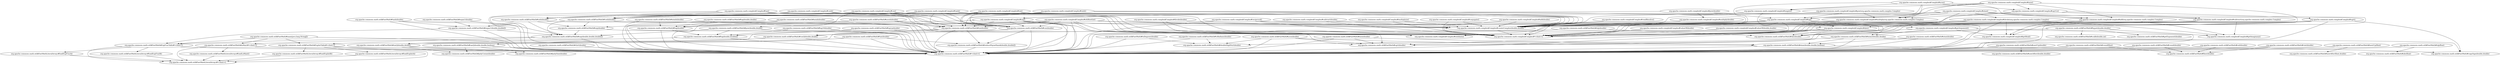 digraph G {
  "org.apache.commons.math.complex$Complex#tan()" -> "org.apache.commons.math.util$FastMath#sin(double)";
  "org.apache.commons.math.complex$Complex#tan()" -> "org.apache.commons.math.util$FastMath#<clinit>()";
  "org.apache.commons.math.complex$Complex#tan()" -> "org.apache.commons.math.util$FastMath#cosh(double)";
  "org.apache.commons.math.complex$Complex#tan()" -> "org.apache.commons.math.complex$Complex#<clinit>()";
  "org.apache.commons.math.complex$Complex#tan()" -> "org.apache.commons.math.util$FastMath#cos(double)";
  "org.apache.commons.math.complex$Complex#tan()" -> "org.apache.commons.math.complex$Complex#createComplex(double,double)";
  "org.apache.commons.math.complex$Complex#tan()" -> "org.apache.commons.math.util$FastMath#sinh(double)";
  "org.apache.commons.math.util$FastMath#sin(double)" -> "org.apache.commons.math.util$FastMath#reducePayneHanek(double,double[])";
  "org.apache.commons.math.util$FastMath#sin(double)" -> "org.apache.commons.math.util$FastMath#<clinit>()";
  "org.apache.commons.math.util$FastMath#sin(double)" -> "org.apache.commons.math.util$FastMath#sinQ(double,double)";
  "org.apache.commons.math.util$FastMath#sin(double)" -> "org.apache.commons.math.util$FastMath#cosQ(double,double)";
  "org.apache.commons.math.util$FastMath#nextUp(double)" -> "org.apache.commons.math.util$FastMath#<clinit>()";
  "org.apache.commons.math.util$FastMath#nextUp(double)" -> "org.apache.commons.math.util$FastMath#nextAfter(double,double)";
  "org.apache.commons.math.util$FastMath#toRadians(double)" -> "org.apache.commons.math.util$FastMath#<clinit>()";
  "org.apache.commons.math.util$FastMath#toRadians(double)" -> "org.apache.commons.math.util$FastMath#doubleHighPart(double)";
  "org.apache.commons.math.complex$Complex#divide(org.apache.commons.math.complex.Complex)" -> "org.apache.commons.math.complex$Complex#getImaginary()";
  "org.apache.commons.math.complex$Complex#divide(org.apache.commons.math.complex.Complex)" -> "org.apache.commons.math.complex$Complex#<clinit>()";
  "org.apache.commons.math.complex$Complex#divide(org.apache.commons.math.complex.Complex)" -> "org.apache.commons.math.complex$Complex#isInfinite()";
  "org.apache.commons.math.complex$Complex#divide(org.apache.commons.math.complex.Complex)" -> "org.apache.commons.math.complex$Complex#createComplex(double,double)";
  "org.apache.commons.math.complex$Complex#divide(org.apache.commons.math.complex.Complex)" -> "org.apache.commons.math.complex$Complex#getReal()";
  "org.apache.commons.math.complex$Complex#divide(org.apache.commons.math.complex.Complex)" -> "org.apache.commons.math.util$FastMath#abs(double)";
  "org.apache.commons.math.complex$Complex#divide(org.apache.commons.math.complex.Complex)" -> "org.apache.commons.math.util$FastMath#<clinit>()";
  "org.apache.commons.math.complex$Complex#multiply(double)" -> "org.apache.commons.math.complex$Complex#createComplex(double,double)";
  "org.apache.commons.math.complex$Complex#multiply(double)" -> "org.apache.commons.math.complex$Complex#<clinit>()";
  "org.apache.commons.math.complex$Complex#createComplex(double,double)" -> "org.apache.commons.math.complex$Complex#<clinit>()";
  "org.apache.commons.math.util$FastMath#log(double,double[])" -> "org.apache.commons.math.util$FastMath#<clinit>()";
  "org.apache.commons.math.util$FastMath#log(double,double[])" -> "org.apache.commons.math.util$FastMath$lnMant#<clinit>()";
  "org.apache.commons.math.complex$Complex#readResolve()" -> "org.apache.commons.math.complex$Complex#createComplex(double,double)";
  "org.apache.commons.math.util$FastMath#asinh(double)" -> "org.apache.commons.math.util$FastMath#log(double)";
  "org.apache.commons.math.util$FastMath#asinh(double)" -> "org.apache.commons.math.util$FastMath#sqrt(double)";
  "org.apache.commons.math.util$FastMath#asinh(double)" -> "org.apache.commons.math.util$FastMath#<clinit>()";
  "org.apache.commons.math.util$FastMath#log(double)" -> "org.apache.commons.math.util$FastMath#log(double,double[])";
  "org.apache.commons.math.util$FastMath#log(double)" -> "org.apache.commons.math.util$FastMath#<clinit>()";
  "org.apache.commons.math.complex$Complex#nthRoot(int)" -> "org.apache.commons.math.util$FastMath#cos(double)";
  "org.apache.commons.math.complex$Complex#nthRoot(int)" -> "org.apache.commons.math.complex$Complex#createComplex(double,double)";
  "org.apache.commons.math.complex$Complex#nthRoot(int)" -> "org.apache.commons.math.util$FastMath#<clinit>()";
  "org.apache.commons.math.complex$Complex#nthRoot(int)" -> "org.apache.commons.math.util$FastMath#pow(double,double)";
  "org.apache.commons.math.complex$Complex#nthRoot(int)" -> "org.apache.commons.math.complex$Complex#isInfinite()";
  "org.apache.commons.math.complex$Complex#nthRoot(int)" -> "org.apache.commons.math.complex$Complex#getArgument()";
  "org.apache.commons.math.complex$Complex#nthRoot(int)" -> "org.apache.commons.math.util$FastMath#sin(double)";
  "org.apache.commons.math.complex$Complex#nthRoot(int)" -> "org.apache.commons.math.complex$Complex#abs()";
  "org.apache.commons.math.complex$Complex#nthRoot(int)" -> "org.apache.commons.math.complex$Complex#<clinit>()";
  "org.apache.commons.math.util$FastMath#cos(double)" -> "org.apache.commons.math.util$FastMath#reducePayneHanek(double,double[])";
  "org.apache.commons.math.util$FastMath#cos(double)" -> "org.apache.commons.math.util$FastMath#<clinit>()";
  "org.apache.commons.math.util$FastMath#cos(double)" -> "org.apache.commons.math.util$FastMath#cosQ(double,double)";
  "org.apache.commons.math.util$FastMath#cos(double)" -> "org.apache.commons.math.util$FastMath#sinQ(double,double)";
  "org.apache.commons.math.util$FastMath$lnMant#<clinit>()" -> "org.apache.commons.math.util$FastMathLiteralArrays#<clinit>()";
  "org.apache.commons.math.util$FastMath$lnMant#<clinit>()" -> "org.apache.commons.math.util$FastMathLiteralArrays#loadLnMant()";
  "org.apache.commons.math.util$FastMath$lnMant#<clinit>()" -> "org.apache.commons.math.util$FastMath#<clinit>()";
  "org.apache.commons.math.util$FastMath#tan(double)" -> "org.apache.commons.math.util$FastMath#<clinit>()";
  "org.apache.commons.math.util$FastMath#tan(double)" -> "org.apache.commons.math.util$FastMath#tanQ(double,double,boolean)";
  "org.apache.commons.math.util$FastMath#tan(double)" -> "org.apache.commons.math.util$FastMath#reducePayneHanek(double,double[])";
  "org.apache.commons.math.util$FastMath#reducePayneHanek(double,double[])" -> "org.apache.commons.math.util$FastMath#<clinit>()";
  "org.apache.commons.math.complex$Complex#sin()" -> "org.apache.commons.math.util$FastMath#sinh(double)";
  "org.apache.commons.math.complex$Complex#sin()" -> "org.apache.commons.math.util$FastMath#cos(double)";
  "org.apache.commons.math.complex$Complex#sin()" -> "org.apache.commons.math.complex$Complex#<clinit>()";
  "org.apache.commons.math.complex$Complex#sin()" -> "org.apache.commons.math.util$FastMath#cosh(double)";
  "org.apache.commons.math.complex$Complex#sin()" -> "org.apache.commons.math.util$FastMath#<clinit>()";
  "org.apache.commons.math.complex$Complex#sin()" -> "org.apache.commons.math.complex$Complex#createComplex(double,double)";
  "org.apache.commons.math.complex$Complex#sin()" -> "org.apache.commons.math.util$FastMath#sin(double)";
  "org.apache.commons.math.util$FastMath#sinh(double)" -> "org.apache.commons.math.util$FastMath#exp(double,double,double[])";
  "org.apache.commons.math.util$FastMath#sinh(double)" -> "org.apache.commons.math.util$FastMath#expm1(double,double[])";
  "org.apache.commons.math.util$FastMath#sinh(double)" -> "org.apache.commons.math.util$FastMath#exp(double)";
  "org.apache.commons.math.util$FastMath#sinh(double)" -> "org.apache.commons.math.util$FastMath#<clinit>()";
  "org.apache.commons.math.complex$Complex#acos()" -> "org.apache.commons.math.complex$Complex#log()";
  "org.apache.commons.math.complex$Complex#acos()" -> "org.apache.commons.math.complex$Complex#sqrt1z()";
  "org.apache.commons.math.complex$Complex#acos()" -> "org.apache.commons.math.complex$Complex#negate()";
  "org.apache.commons.math.complex$Complex#acos()" -> "org.apache.commons.math.complex$Complex#multiply(org.apache.commons.math.complex.Complex)";
  "org.apache.commons.math.complex$Complex#acos()" -> "org.apache.commons.math.complex$Complex#add(org.apache.commons.math.complex.Complex)";
  "org.apache.commons.math.complex$Complex#acos()" -> "org.apache.commons.math.complex$Complex#<clinit>()";
  "org.apache.commons.math.complex$Complex#log()" -> "org.apache.commons.math.util$FastMath#atan2(double,double)";
  "org.apache.commons.math.complex$Complex#log()" -> "org.apache.commons.math.complex$Complex#abs()";
  "org.apache.commons.math.complex$Complex#log()" -> "org.apache.commons.math.util$FastMath#<clinit>()";
  "org.apache.commons.math.complex$Complex#log()" -> "org.apache.commons.math.complex$Complex#createComplex(double,double)";
  "org.apache.commons.math.complex$Complex#log()" -> "org.apache.commons.math.complex$Complex#<clinit>()";
  "org.apache.commons.math.complex$Complex#log()" -> "org.apache.commons.math.util$FastMath#log(double)";
  "org.apache.commons.math.complex$Complex#add(org.apache.commons.math.complex.Complex)" -> "org.apache.commons.math.complex$Complex#getImaginary()";
  "org.apache.commons.math.complex$Complex#add(org.apache.commons.math.complex.Complex)" -> "org.apache.commons.math.complex$Complex#<clinit>()";
  "org.apache.commons.math.complex$Complex#add(org.apache.commons.math.complex.Complex)" -> "org.apache.commons.math.complex$Complex#createComplex(double,double)";
  "org.apache.commons.math.complex$Complex#add(org.apache.commons.math.complex.Complex)" -> "org.apache.commons.math.complex$Complex#getReal()";
  "org.apache.commons.math.util$FastMath$ExpFracTable#<clinit>()" -> "org.apache.commons.math.util$FastMathLiteralArrays#loadExpFracB()";
  "org.apache.commons.math.util$FastMath$ExpFracTable#<clinit>()" -> "org.apache.commons.math.util$FastMath#<clinit>()";
  "org.apache.commons.math.util$FastMath$ExpFracTable#<clinit>()" -> "org.apache.commons.math.util$FastMathLiteralArrays#loadExpFracA()";
  "org.apache.commons.math.util$FastMath$ExpFracTable#<clinit>()" -> "org.apache.commons.math.util$FastMathLiteralArrays#<clinit>()";
  "org.apache.commons.math.util$FastMathLiteralArrays#loadExpFracB()" -> "org.apache.commons.math.util$FastMathLiteralArrays#<clinit>()";
  "org.apache.commons.math.complex$Complex#cos()" -> "org.apache.commons.math.util$FastMath#sin(double)";
  "org.apache.commons.math.complex$Complex#cos()" -> "org.apache.commons.math.complex$Complex#createComplex(double,double)";
  "org.apache.commons.math.complex$Complex#cos()" -> "org.apache.commons.math.util$FastMath#<clinit>()";
  "org.apache.commons.math.complex$Complex#cos()" -> "org.apache.commons.math.util$FastMath#cos(double)";
  "org.apache.commons.math.complex$Complex#cos()" -> "org.apache.commons.math.util$FastMath#sinh(double)";
  "org.apache.commons.math.complex$Complex#cos()" -> "org.apache.commons.math.util$FastMath#cosh(double)";
  "org.apache.commons.math.complex$Complex#cos()" -> "org.apache.commons.math.complex$Complex#<clinit>()";
  "org.apache.commons.math.util$FastMath#atan2(double,double)" -> "org.apache.commons.math.util$FastMath#atan(double,double,boolean)";
  "org.apache.commons.math.util$FastMath#atan2(double,double)" -> "org.apache.commons.math.util$FastMath#copySign(double,double)";
  "org.apache.commons.math.util$FastMath#atan2(double,double)" -> "org.apache.commons.math.util$FastMath#doubleHighPart(double)";
  "org.apache.commons.math.util$FastMath#atan2(double,double)" -> "org.apache.commons.math.util$FastMath#<clinit>()";
  "org.apache.commons.math.complex$Complex#atan()" -> "org.apache.commons.math.complex$Complex#add(org.apache.commons.math.complex.Complex)";
  "org.apache.commons.math.complex$Complex#atan()" -> "org.apache.commons.math.complex$Complex#<clinit>()";
  "org.apache.commons.math.complex$Complex#atan()" -> "org.apache.commons.math.complex$Complex#divide(org.apache.commons.math.complex.Complex)";
  "org.apache.commons.math.complex$Complex#atan()" -> "org.apache.commons.math.complex$Complex#createComplex(double,double)";
  "org.apache.commons.math.complex$Complex#atan()" -> "org.apache.commons.math.complex$Complex#log()";
  "org.apache.commons.math.complex$Complex#atan()" -> "org.apache.commons.math.complex$Complex#subtract(org.apache.commons.math.complex.Complex)";
  "org.apache.commons.math.complex$Complex#atan()" -> "org.apache.commons.math.complex$Complex#multiply(org.apache.commons.math.complex.Complex)";
  "org.apache.commons.math.util$FastMath#log10(double)" -> "org.apache.commons.math.util$FastMath#<clinit>()";
  "org.apache.commons.math.util$FastMath#log10(double)" -> "org.apache.commons.math.util$FastMath#log(double,double[])";
  "org.apache.commons.math.complex$Complex#multiply(org.apache.commons.math.complex.Complex)" -> "org.apache.commons.math.complex$Complex#createComplex(double,double)";
  "org.apache.commons.math.complex$Complex#multiply(org.apache.commons.math.complex.Complex)" -> "org.apache.commons.math.complex$Complex#<clinit>()";
  "org.apache.commons.math.util$FastMath#toDegrees(double)" -> "org.apache.commons.math.util$FastMath#doubleHighPart(double)";
  "org.apache.commons.math.util$FastMath#toDegrees(double)" -> "org.apache.commons.math.util$FastMath#<clinit>()";
  "org.apache.commons.math.util$FastMath#tanh(double)" -> "org.apache.commons.math.util$FastMath#expm1(double,double[])";
  "org.apache.commons.math.util$FastMath#tanh(double)" -> "org.apache.commons.math.util$FastMath#exp(double,double,double[])";
  "org.apache.commons.math.util$FastMath#tanh(double)" -> "org.apache.commons.math.util$FastMath#<clinit>()";
  "org.apache.commons.math.util$FastMath#expm1(double,double[])" -> "org.apache.commons.math.util$FastMath#<clinit>()";
  "org.apache.commons.math.util$FastMath#expm1(double,double[])" -> "org.apache.commons.math.util$FastMath#exp(double,double,double[])";
  "org.apache.commons.math.util$FastMath#expm1(double,double[])" -> "org.apache.commons.math.util$FastMath$ExpFracTable#<clinit>()";
  "org.apache.commons.math.complex$Complex#pow(org.apache.commons.math.complex.Complex)" -> "org.apache.commons.math.complex$Complex#exp()";
  "org.apache.commons.math.complex$Complex#pow(org.apache.commons.math.complex.Complex)" -> "org.apache.commons.math.complex$Complex#multiply(org.apache.commons.math.complex.Complex)";
  "org.apache.commons.math.complex$Complex#pow(org.apache.commons.math.complex.Complex)" -> "org.apache.commons.math.complex$Complex#log()";
  "org.apache.commons.math.complex$Complex#exp()" -> "org.apache.commons.math.util$FastMath#sin(double)";
  "org.apache.commons.math.complex$Complex#exp()" -> "org.apache.commons.math.util$FastMath#exp(double)";
  "org.apache.commons.math.complex$Complex#exp()" -> "org.apache.commons.math.util$FastMath#<clinit>()";
  "org.apache.commons.math.complex$Complex#exp()" -> "org.apache.commons.math.complex$Complex#<clinit>()";
  "org.apache.commons.math.complex$Complex#exp()" -> "org.apache.commons.math.util$FastMath#cos(double)";
  "org.apache.commons.math.complex$Complex#exp()" -> "org.apache.commons.math.complex$Complex#createComplex(double,double)";
  "org.apache.commons.math.util$FastMath#atan(double,double,boolean)" -> "org.apache.commons.math.util$FastMath#copySign(double,double)";
  "org.apache.commons.math.util$FastMath#atan(double,double,boolean)" -> "org.apache.commons.math.util$FastMath#<clinit>()";
  "org.apache.commons.math.util$FastMath$ExpIntTable#<clinit>()" -> "org.apache.commons.math.util$FastMathLiteralArrays#loadExpIntB()";
  "org.apache.commons.math.util$FastMath$ExpIntTable#<clinit>()" -> "org.apache.commons.math.util$FastMathLiteralArrays#loadExpIntA()";
  "org.apache.commons.math.util$FastMath$ExpIntTable#<clinit>()" -> "org.apache.commons.math.util$FastMathLiteralArrays#<clinit>()";
  "org.apache.commons.math.util$FastMath$ExpIntTable#<clinit>()" -> "org.apache.commons.math.util$FastMath#<clinit>()";
  "org.apache.commons.math.util$FastMathLiteralArrays#loadExpIntB()" -> "org.apache.commons.math.util$FastMathLiteralArrays#<clinit>()";
  "org.apache.commons.math.util$FastMath#asin(double)" -> "org.apache.commons.math.util$FastMath#atan(double,double,boolean)";
  "org.apache.commons.math.util$FastMath#asin(double)" -> "org.apache.commons.math.util$FastMath#sqrt(double)";
  "org.apache.commons.math.util$FastMath#asin(double)" -> "org.apache.commons.math.util$FastMath#<clinit>()";
  "org.apache.commons.math.complex$Complex#tanh()" -> "org.apache.commons.math.util$FastMath#cosh(double)";
  "org.apache.commons.math.complex$Complex#tanh()" -> "org.apache.commons.math.complex$Complex#createComplex(double,double)";
  "org.apache.commons.math.complex$Complex#tanh()" -> "org.apache.commons.math.complex$Complex#<clinit>()";
  "org.apache.commons.math.complex$Complex#tanh()" -> "org.apache.commons.math.util$FastMath#sin(double)";
  "org.apache.commons.math.complex$Complex#tanh()" -> "org.apache.commons.math.util$FastMath#sinh(double)";
  "org.apache.commons.math.complex$Complex#tanh()" -> "org.apache.commons.math.util$FastMath#cos(double)";
  "org.apache.commons.math.complex$Complex#tanh()" -> "org.apache.commons.math.util$FastMath#<clinit>()";
  "org.apache.commons.math.util$FastMath#cosh(double)" -> "org.apache.commons.math.util$FastMath#exp(double)";
  "org.apache.commons.math.util$FastMath#cosh(double)" -> "org.apache.commons.math.util$FastMath#<clinit>()";
  "org.apache.commons.math.util$FastMath#cosh(double)" -> "org.apache.commons.math.util$FastMath#exp(double,double,double[])";
  "org.apache.commons.math.util$FastMath#cosQ(double,double)" -> "org.apache.commons.math.util$FastMath#<clinit>()";
  "org.apache.commons.math.util$FastMath#cosQ(double,double)" -> "org.apache.commons.math.util$FastMath#sinQ(double,double)";
  "org.apache.commons.math.util$FastMath#expm1(double)" -> "org.apache.commons.math.util$FastMath#<clinit>()";
  "org.apache.commons.math.util$FastMath#expm1(double)" -> "org.apache.commons.math.util$FastMath#expm1(double,double[])";
  "org.apache.commons.math.complex$Complex#sinh()" -> "org.apache.commons.math.util$FastMath#sinh(double)";
  "org.apache.commons.math.complex$Complex#sinh()" -> "org.apache.commons.math.util$FastMath#sin(double)";
  "org.apache.commons.math.complex$Complex#sinh()" -> "org.apache.commons.math.complex$Complex#<clinit>()";
  "org.apache.commons.math.complex$Complex#sinh()" -> "org.apache.commons.math.util$FastMath#cos(double)";
  "org.apache.commons.math.complex$Complex#sinh()" -> "org.apache.commons.math.util$FastMath#cosh(double)";
  "org.apache.commons.math.complex$Complex#sinh()" -> "org.apache.commons.math.complex$Complex#createComplex(double,double)";
  "org.apache.commons.math.complex$Complex#sinh()" -> "org.apache.commons.math.util$FastMath#<clinit>()";
  "org.apache.commons.math.util$FastMath#exp(double)" -> "org.apache.commons.math.util$FastMath#exp(double,double,double[])";
  "org.apache.commons.math.util$FastMath#exp(double)" -> "org.apache.commons.math.util$FastMath#<clinit>()";
  "org.apache.commons.math.complex$Complex#abs()" -> "org.apache.commons.math.complex$Complex#isInfinite()";
  "org.apache.commons.math.complex$Complex#abs()" -> "org.apache.commons.math.util$FastMath#abs(double)";
  "org.apache.commons.math.complex$Complex#abs()" -> "org.apache.commons.math.util$FastMath#sqrt(double)";
  "org.apache.commons.math.complex$Complex#abs()" -> "org.apache.commons.math.util$FastMath#<clinit>()";
  "org.apache.commons.math.complex$Complex#sqrt1z()" -> "org.apache.commons.math.complex$Complex#subtract(org.apache.commons.math.complex.Complex)";
  "org.apache.commons.math.complex$Complex#sqrt1z()" -> "org.apache.commons.math.complex$Complex#multiply(org.apache.commons.math.complex.Complex)";
  "org.apache.commons.math.complex$Complex#sqrt1z()" -> "org.apache.commons.math.complex$Complex#createComplex(double,double)";
  "org.apache.commons.math.complex$Complex#sqrt1z()" -> "org.apache.commons.math.complex$Complex#sqrt()";
  "org.apache.commons.math.complex$Complex#subtract(org.apache.commons.math.complex.Complex)" -> "org.apache.commons.math.complex$Complex#createComplex(double,double)";
  "org.apache.commons.math.complex$Complex#subtract(org.apache.commons.math.complex.Complex)" -> "org.apache.commons.math.complex$Complex#getReal()";
  "org.apache.commons.math.complex$Complex#subtract(org.apache.commons.math.complex.Complex)" -> "org.apache.commons.math.complex$Complex#<clinit>()";
  "org.apache.commons.math.complex$Complex#subtract(org.apache.commons.math.complex.Complex)" -> "org.apache.commons.math.complex$Complex#getImaginary()";
  "org.apache.commons.math.util$FastMath#ceil(double)" -> "org.apache.commons.math.util$FastMath#floor(double)";
  "org.apache.commons.math.util$FastMath#ceil(double)" -> "org.apache.commons.math.util$FastMath#<clinit>()";
  "org.apache.commons.math.util$FastMath#main(java.lang.String[])" -> "org.apache.commons.math.util$FastMath$ExpIntTable#<clinit>()";
  "org.apache.commons.math.util$FastMath#main(java.lang.String[])" -> "org.apache.commons.math.util$FastMath#<clinit>()";
  "org.apache.commons.math.util$FastMath#main(java.lang.String[])" -> "org.apache.commons.math.util$FastMath$ExpFracTable#<clinit>()";
  "org.apache.commons.math.util$FastMath#main(java.lang.String[])" -> "org.apache.commons.math.util$FastMath$lnMant#<clinit>()";
  "org.apache.commons.math.util$FastMath#exp(double,double,double[])" -> "org.apache.commons.math.util$FastMath$ExpFracTable#<clinit>()";
  "org.apache.commons.math.util$FastMath#exp(double,double,double[])" -> "org.apache.commons.math.util$FastMath#<clinit>()";
  "org.apache.commons.math.util$FastMath#exp(double,double,double[])" -> "org.apache.commons.math.util$FastMath$ExpIntTable#<clinit>()";
  "org.apache.commons.math.util$FastMath#sinQ(double,double)" -> "org.apache.commons.math.util$FastMath#<clinit>()";
  "org.apache.commons.math.util$FastMath#sinQ(double,double)" -> "org.apache.commons.math.util$FastMath#polyCosine(double)";
  "org.apache.commons.math.util$FastMath#sinQ(double,double)" -> "org.apache.commons.math.util$FastMath#polySine(double)";
  "org.apache.commons.math.util$FastMath#nextUp(float)" -> "org.apache.commons.math.util$FastMath#<clinit>()";
  "org.apache.commons.math.util$FastMath#nextUp(float)" -> "org.apache.commons.math.util$FastMath#nextAfter(float,double)";
  "org.apache.commons.math.complex$Complex#cosh()" -> "org.apache.commons.math.util$FastMath#<clinit>()";
  "org.apache.commons.math.complex$Complex#cosh()" -> "org.apache.commons.math.util$FastMath#sin(double)";
  "org.apache.commons.math.complex$Complex#cosh()" -> "org.apache.commons.math.complex$Complex#createComplex(double,double)";
  "org.apache.commons.math.complex$Complex#cosh()" -> "org.apache.commons.math.util$FastMath#sinh(double)";
  "org.apache.commons.math.complex$Complex#cosh()" -> "org.apache.commons.math.util$FastMath#cos(double)";
  "org.apache.commons.math.complex$Complex#cosh()" -> "org.apache.commons.math.complex$Complex#<clinit>()";
  "org.apache.commons.math.complex$Complex#cosh()" -> "org.apache.commons.math.util$FastMath#cosh(double)";
  "org.apache.commons.math.complex$Complex#divide(double)" -> "org.apache.commons.math.complex$Complex#createComplex(double,double)";
  "org.apache.commons.math.complex$Complex#divide(double)" -> "org.apache.commons.math.complex$Complex#isInfinite()";
  "org.apache.commons.math.complex$Complex#divide(double)" -> "org.apache.commons.math.complex$Complex#<clinit>()";
  "org.apache.commons.math.complex$Complex#reciprocal()" -> "org.apache.commons.math.util$FastMath#abs(double)";
  "org.apache.commons.math.complex$Complex#reciprocal()" -> "org.apache.commons.math.complex$Complex#<clinit>()";
  "org.apache.commons.math.complex$Complex#reciprocal()" -> "org.apache.commons.math.util$FastMath#<clinit>()";
  "org.apache.commons.math.complex$Complex#reciprocal()" -> "org.apache.commons.math.complex$Complex#createComplex(double,double)";
  "org.apache.commons.math.complex$Complex#asin()" -> "org.apache.commons.math.complex$Complex#<clinit>()";
  "org.apache.commons.math.complex$Complex#asin()" -> "org.apache.commons.math.complex$Complex#log()";
  "org.apache.commons.math.complex$Complex#asin()" -> "org.apache.commons.math.complex$Complex#add(org.apache.commons.math.complex.Complex)";
  "org.apache.commons.math.complex$Complex#asin()" -> "org.apache.commons.math.complex$Complex#multiply(org.apache.commons.math.complex.Complex)";
  "org.apache.commons.math.complex$Complex#asin()" -> "org.apache.commons.math.complex$Complex#sqrt1z()";
  "org.apache.commons.math.complex$Complex#asin()" -> "org.apache.commons.math.complex$Complex#negate()";
  "org.apache.commons.math.util$FastMath#cbrt(double)" -> "org.apache.commons.math.util$FastMath#<clinit>()";
  "org.apache.commons.math.util$FastMath#tanQ(double,double,boolean)" -> "org.apache.commons.math.util$FastMath#polySine(double)";
  "org.apache.commons.math.util$FastMath#tanQ(double,double,boolean)" -> "org.apache.commons.math.util$FastMath#<clinit>()";
  "org.apache.commons.math.util$FastMath#tanQ(double,double,boolean)" -> "org.apache.commons.math.util$FastMath#polyCosine(double)";
  "org.apache.commons.math.complex$Complex#negate()" -> "org.apache.commons.math.complex$Complex#<clinit>()";
  "org.apache.commons.math.complex$Complex#negate()" -> "org.apache.commons.math.complex$Complex#createComplex(double,double)";
  "org.apache.commons.math.util$FastMathLiteralArrays#loadExpIntA()" -> "org.apache.commons.math.util$FastMathLiteralArrays#<clinit>()";
  "org.apache.commons.math.util$FastMath#acos(double)" -> "org.apache.commons.math.util$FastMath#doubleHighPart(double)";
  "org.apache.commons.math.util$FastMath#acos(double)" -> "org.apache.commons.math.util$FastMath#atan(double,double,boolean)";
  "org.apache.commons.math.util$FastMath#acos(double)" -> "org.apache.commons.math.util$FastMath#<clinit>()";
  "org.apache.commons.math.util$FastMath#acos(double)" -> "org.apache.commons.math.util$FastMath#sqrt(double)";
  "org.apache.commons.math.complex$Complex#subtract(double)" -> "org.apache.commons.math.complex$Complex#<clinit>()";
  "org.apache.commons.math.complex$Complex#subtract(double)" -> "org.apache.commons.math.complex$Complex#createComplex(double,double)";
  "org.apache.commons.math.complex$Complex#multiply(int)" -> "org.apache.commons.math.complex$Complex#<clinit>()";
  "org.apache.commons.math.complex$Complex#multiply(int)" -> "org.apache.commons.math.complex$Complex#createComplex(double,double)";
  "org.apache.commons.math.util$FastMath#acosh(double)" -> "org.apache.commons.math.util$FastMath#sqrt(double)";
  "org.apache.commons.math.util$FastMath#acosh(double)" -> "org.apache.commons.math.util$FastMath#log(double)";
  "org.apache.commons.math.util$FastMath#acosh(double)" -> "org.apache.commons.math.util$FastMath#<clinit>()";
  "org.apache.commons.math.complex$Complex#sqrt()" -> "org.apache.commons.math.util$FastMath#copySign(double,double)";
  "org.apache.commons.math.complex$Complex#sqrt()" -> "org.apache.commons.math.complex$Complex#createComplex(double,double)";
  "org.apache.commons.math.complex$Complex#sqrt()" -> "org.apache.commons.math.util$FastMath#<clinit>()";
  "org.apache.commons.math.complex$Complex#sqrt()" -> "org.apache.commons.math.complex$Complex#abs()";
  "org.apache.commons.math.complex$Complex#sqrt()" -> "org.apache.commons.math.util$FastMath#sqrt(double)";
  "org.apache.commons.math.complex$Complex#sqrt()" -> "org.apache.commons.math.complex$Complex#<clinit>()";
  "org.apache.commons.math.complex$Complex#sqrt()" -> "org.apache.commons.math.util$FastMath#abs(double)";
  "org.apache.commons.math.util$FastMath#pow(double,double)" -> "org.apache.commons.math.util$FastMath#log(double,double[])";
  "org.apache.commons.math.util$FastMath#pow(double,double)" -> "org.apache.commons.math.util$FastMath#<clinit>()";
  "org.apache.commons.math.util$FastMath#pow(double,double)" -> "org.apache.commons.math.util$FastMath#exp(double,double,double[])";
  "org.apache.commons.math.util$FastMath#hypot(double,double)" -> "org.apache.commons.math.util$FastMath#abs(double)";
  "org.apache.commons.math.util$FastMath#hypot(double,double)" -> "org.apache.commons.math.util$FastMath#sqrt(double)";
  "org.apache.commons.math.util$FastMath#hypot(double,double)" -> "org.apache.commons.math.util$FastMath#<clinit>()";
  "org.apache.commons.math.util$FastMath#hypot(double,double)" -> "org.apache.commons.math.util$FastMath#scalb(double,int)";
  "org.apache.commons.math.util$FastMath#hypot(double,double)" -> "org.apache.commons.math.util$FastMath#getExponent(double)";
  "org.apache.commons.math.complex$Complex#valueOf(double)" -> "org.apache.commons.math.complex$Complex#<clinit>()";
  "org.apache.commons.math.util$FastMathLiteralArrays#loadLnMant()" -> "org.apache.commons.math.util$FastMathLiteralArrays#<clinit>()";
  "org.apache.commons.math.util$FastMath#ulp(float)" -> "org.apache.commons.math.util$FastMath#<clinit>()";
  "org.apache.commons.math.util$FastMath#ulp(float)" -> "org.apache.commons.math.util$FastMath#abs(float)";
  "org.apache.commons.math.util$FastMath#atanh(double)" -> "org.apache.commons.math.util$FastMath#<clinit>()";
  "org.apache.commons.math.util$FastMath#atanh(double)" -> "org.apache.commons.math.util$FastMath#log(double)";
  "org.apache.commons.math.util$FastMath#round(float)" -> "org.apache.commons.math.util$FastMath#floor(double)";
  "org.apache.commons.math.util$FastMath#round(float)" -> "org.apache.commons.math.util$FastMath#<clinit>()";
  "org.apache.commons.math.util$FastMath#log1p(double)" -> "org.apache.commons.math.util$FastMath#log(double,double[])";
  "org.apache.commons.math.util$FastMath#log1p(double)" -> "org.apache.commons.math.util$FastMath#<clinit>()";
  "org.apache.commons.math.util$FastMath#atan(double)" -> "org.apache.commons.math.util$FastMath#<clinit>()";
  "org.apache.commons.math.util$FastMath#atan(double)" -> "org.apache.commons.math.util$FastMath#atan(double,double,boolean)";
  "org.apache.commons.math.complex$Complex#pow(double)" -> "org.apache.commons.math.complex$Complex#exp()";
  "org.apache.commons.math.complex$Complex#pow(double)" -> "org.apache.commons.math.complex$Complex#multiply(double)";
  "org.apache.commons.math.complex$Complex#pow(double)" -> "org.apache.commons.math.complex$Complex#log()";
  "org.apache.commons.math.util$FastMath#rint(double)" -> "org.apache.commons.math.util$FastMath#floor(double)";
  "org.apache.commons.math.util$FastMath#rint(double)" -> "org.apache.commons.math.util$FastMath#<clinit>()";
  "org.apache.commons.math.util$FastMath#ulp(double)" -> "org.apache.commons.math.util$FastMath#abs(double)";
  "org.apache.commons.math.util$FastMath#ulp(double)" -> "org.apache.commons.math.util$FastMath#<clinit>()";
  "org.apache.commons.math.complex$Complex#getArgument()" -> "org.apache.commons.math.util$FastMath#atan2(double,double)";
  "org.apache.commons.math.complex$Complex#getArgument()" -> "org.apache.commons.math.complex$Complex#getReal()";
  "org.apache.commons.math.complex$Complex#getArgument()" -> "org.apache.commons.math.complex$Complex#getImaginary()";
  "org.apache.commons.math.complex$Complex#getArgument()" -> "org.apache.commons.math.util$FastMath#<clinit>()";
  "org.apache.commons.math.complex$Complex#conjugate()" -> "org.apache.commons.math.complex$Complex#createComplex(double,double)";
  "org.apache.commons.math.complex$Complex#conjugate()" -> "org.apache.commons.math.complex$Complex#<clinit>()";
  "org.apache.commons.math.util$FastMath#log(double,double)" -> "org.apache.commons.math.util$FastMath#<clinit>()";
  "org.apache.commons.math.util$FastMath#log(double,double)" -> "org.apache.commons.math.util$FastMath#log(double)";
  "org.apache.commons.math.complex$Complex#add(double)" -> "org.apache.commons.math.complex$Complex#createComplex(double,double)";
  "org.apache.commons.math.complex$Complex#add(double)" -> "org.apache.commons.math.complex$Complex#<clinit>()";
  "org.apache.commons.math.util$FastMathLiteralArrays#loadExpFracA()" -> "org.apache.commons.math.util$FastMathLiteralArrays#<clinit>()";
  "org.apache.commons.math.util$FastMath#round(double)" -> "org.apache.commons.math.util$FastMath#floor(double)";
  "org.apache.commons.math.util$FastMath#round(double)" -> "org.apache.commons.math.util$FastMath#<clinit>()";
  "org.apache.commons.math.complex$Complex#valueOf(double,double)" -> "org.apache.commons.math.complex$Complex#<clinit>()";
}

